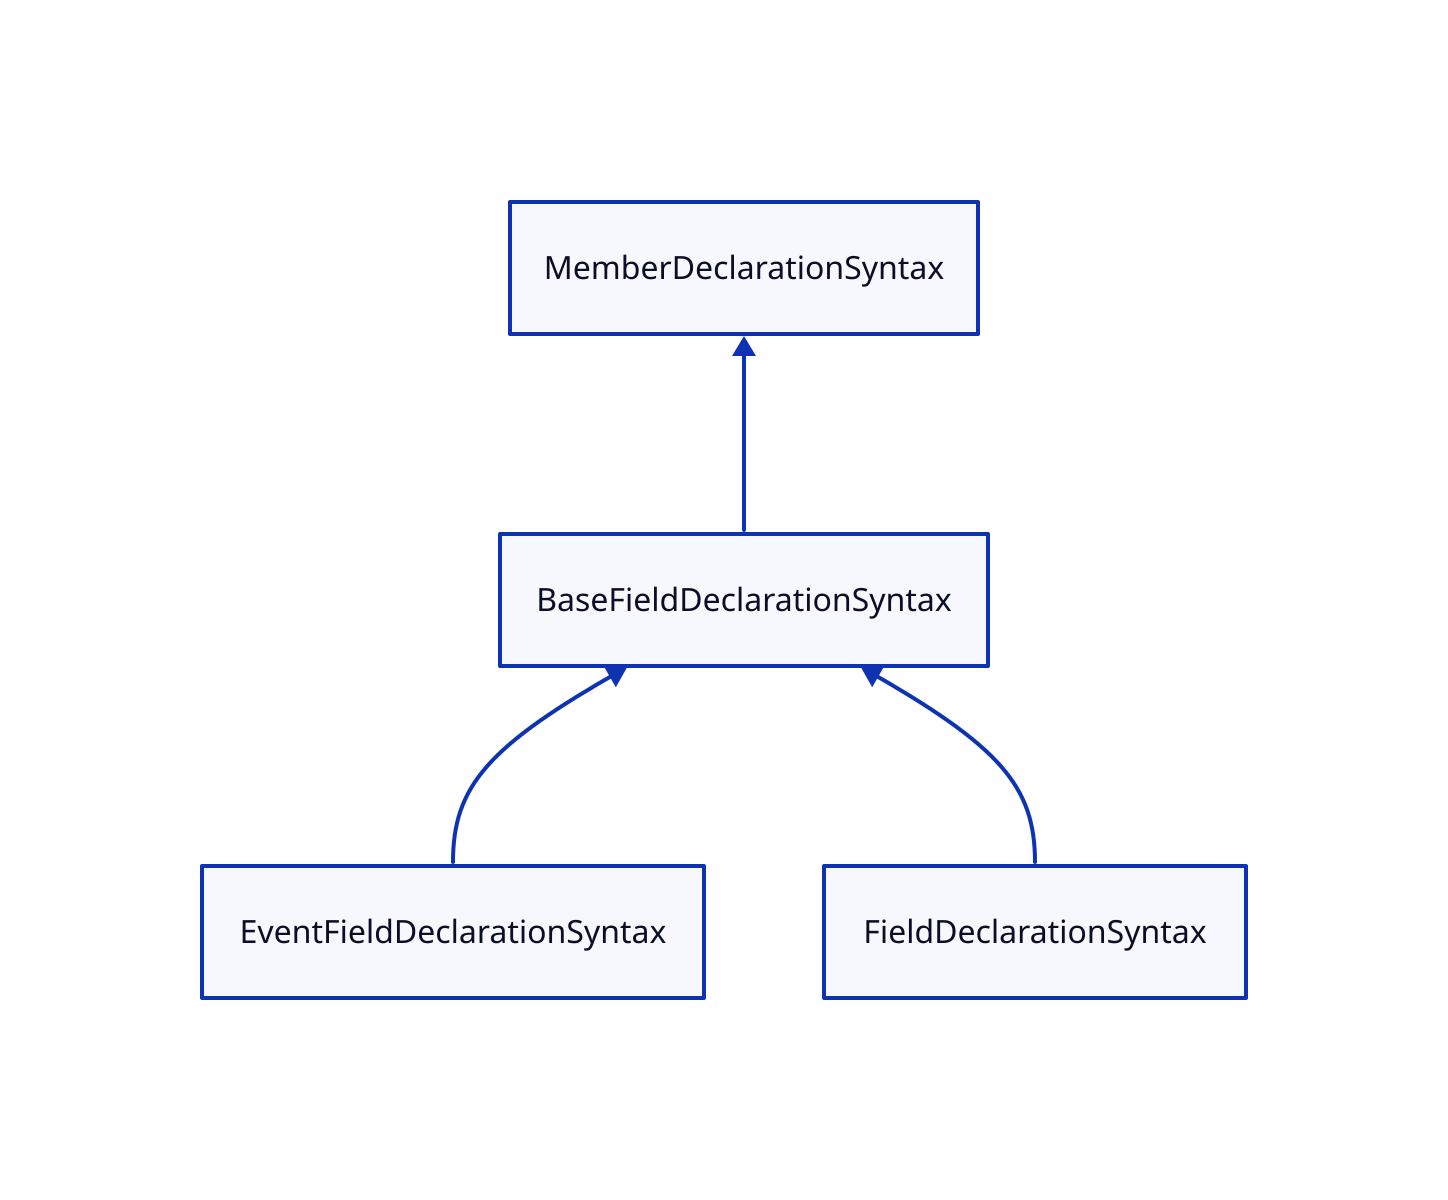 direction: up
BaseFieldDeclarationSyntax -> MemberDeclarationSyntax
EventFieldDeclarationSyntax -> BaseFieldDeclarationSyntax
FieldDeclarationSyntax -> BaseFieldDeclarationSyntax